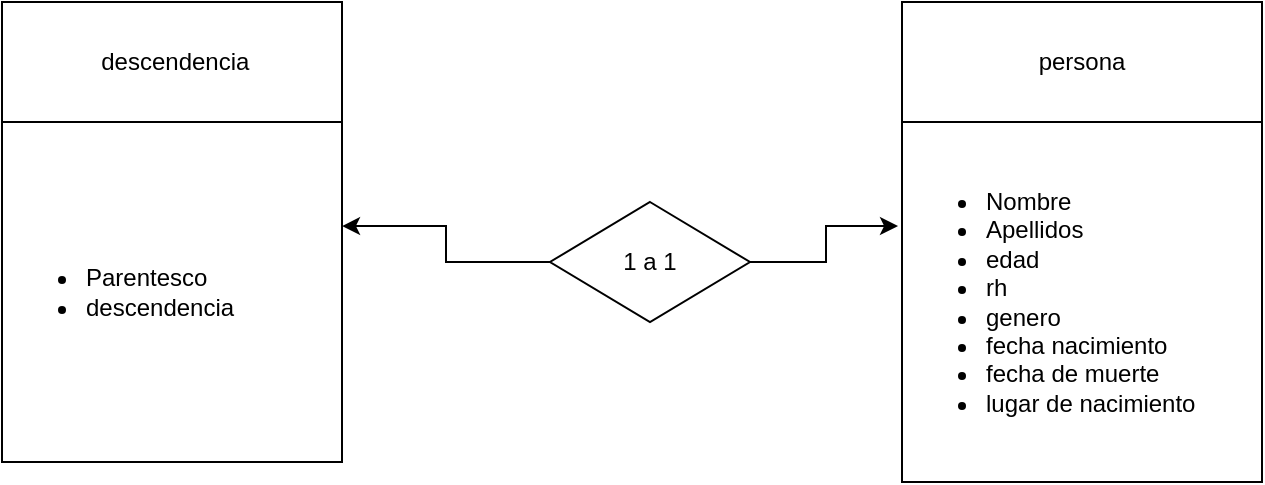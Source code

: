 <mxfile version="20.8.23" type="github">
  <diagram name="Página-1" id="nzzyqEEUkfmo-A8qoDmg">
    <mxGraphModel dx="1434" dy="796" grid="1" gridSize="10" guides="1" tooltips="1" connect="1" arrows="1" fold="1" page="1" pageScale="1" pageWidth="827" pageHeight="1169" math="0" shadow="0">
      <root>
        <mxCell id="0" />
        <mxCell id="1" parent="0" />
        <mxCell id="xMKiP37m7BUd31Z4AV8u-1" value="&amp;nbsp;descendencia" style="rounded=0;whiteSpace=wrap;html=1;" vertex="1" parent="1">
          <mxGeometry x="140" y="80" width="170" height="60" as="geometry" />
        </mxCell>
        <mxCell id="xMKiP37m7BUd31Z4AV8u-2" value="persona" style="rounded=0;whiteSpace=wrap;html=1;glass=0;shadow=0;" vertex="1" parent="1">
          <mxGeometry x="590" y="80" width="180" height="60" as="geometry" />
        </mxCell>
        <mxCell id="xMKiP37m7BUd31Z4AV8u-19" style="edgeStyle=orthogonalEdgeStyle;rounded=0;orthogonalLoop=1;jettySize=auto;html=1;exitX=1;exitY=0.5;exitDx=0;exitDy=0;entryX=-0.011;entryY=0.289;entryDx=0;entryDy=0;entryPerimeter=0;" edge="1" parent="1" source="xMKiP37m7BUd31Z4AV8u-3" target="xMKiP37m7BUd31Z4AV8u-12">
          <mxGeometry relative="1" as="geometry" />
        </mxCell>
        <mxCell id="xMKiP37m7BUd31Z4AV8u-20" style="edgeStyle=orthogonalEdgeStyle;rounded=0;orthogonalLoop=1;jettySize=auto;html=1;entryX=1;entryY=0.306;entryDx=0;entryDy=0;entryPerimeter=0;" edge="1" parent="1" source="xMKiP37m7BUd31Z4AV8u-3" target="xMKiP37m7BUd31Z4AV8u-13">
          <mxGeometry relative="1" as="geometry" />
        </mxCell>
        <mxCell id="xMKiP37m7BUd31Z4AV8u-3" value="1 a 1" style="rhombus;whiteSpace=wrap;html=1;" vertex="1" parent="1">
          <mxGeometry x="414" y="180" width="100" height="60" as="geometry" />
        </mxCell>
        <mxCell id="xMKiP37m7BUd31Z4AV8u-12" value="&lt;ul&gt;&lt;li&gt;Nombre&lt;/li&gt;&lt;li&gt;Apellidos&lt;/li&gt;&lt;li&gt;edad&lt;/li&gt;&lt;li&gt;rh&lt;/li&gt;&lt;li&gt;genero&lt;/li&gt;&lt;li&gt;fecha nacimiento&lt;/li&gt;&lt;li&gt;fecha de muerte&lt;/li&gt;&lt;li&gt;lugar de nacimiento&lt;/li&gt;&lt;/ul&gt;" style="whiteSpace=wrap;html=1;aspect=fixed;rounded=0;shadow=0;glass=0;sketch=0;align=left;" vertex="1" parent="1">
          <mxGeometry x="590" y="140" width="180" height="180" as="geometry" />
        </mxCell>
        <mxCell id="xMKiP37m7BUd31Z4AV8u-13" value="&lt;ul&gt;&lt;li&gt;Parentesco&lt;/li&gt;&lt;li&gt;descendencia&lt;/li&gt;&lt;/ul&gt;" style="whiteSpace=wrap;html=1;aspect=fixed;rounded=0;shadow=0;glass=0;sketch=0;align=left;" vertex="1" parent="1">
          <mxGeometry x="140" y="140" width="170" height="170" as="geometry" />
        </mxCell>
      </root>
    </mxGraphModel>
  </diagram>
</mxfile>
